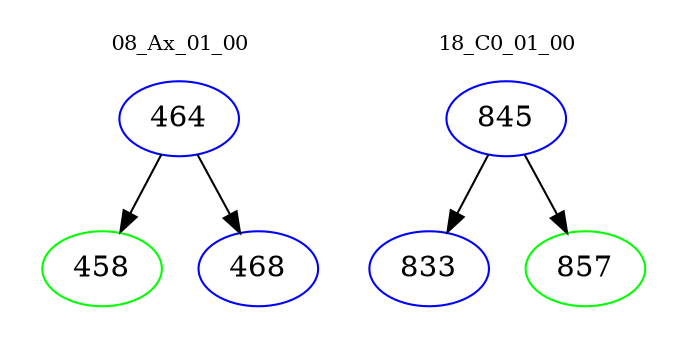 digraph{
subgraph cluster_0 {
color = white
label = "08_Ax_01_00";
fontsize=10;
T0_464 [label="464", color="blue"]
T0_464 -> T0_458 [color="black"]
T0_458 [label="458", color="green"]
T0_464 -> T0_468 [color="black"]
T0_468 [label="468", color="blue"]
}
subgraph cluster_1 {
color = white
label = "18_C0_01_00";
fontsize=10;
T1_845 [label="845", color="blue"]
T1_845 -> T1_833 [color="black"]
T1_833 [label="833", color="blue"]
T1_845 -> T1_857 [color="black"]
T1_857 [label="857", color="green"]
}
}
